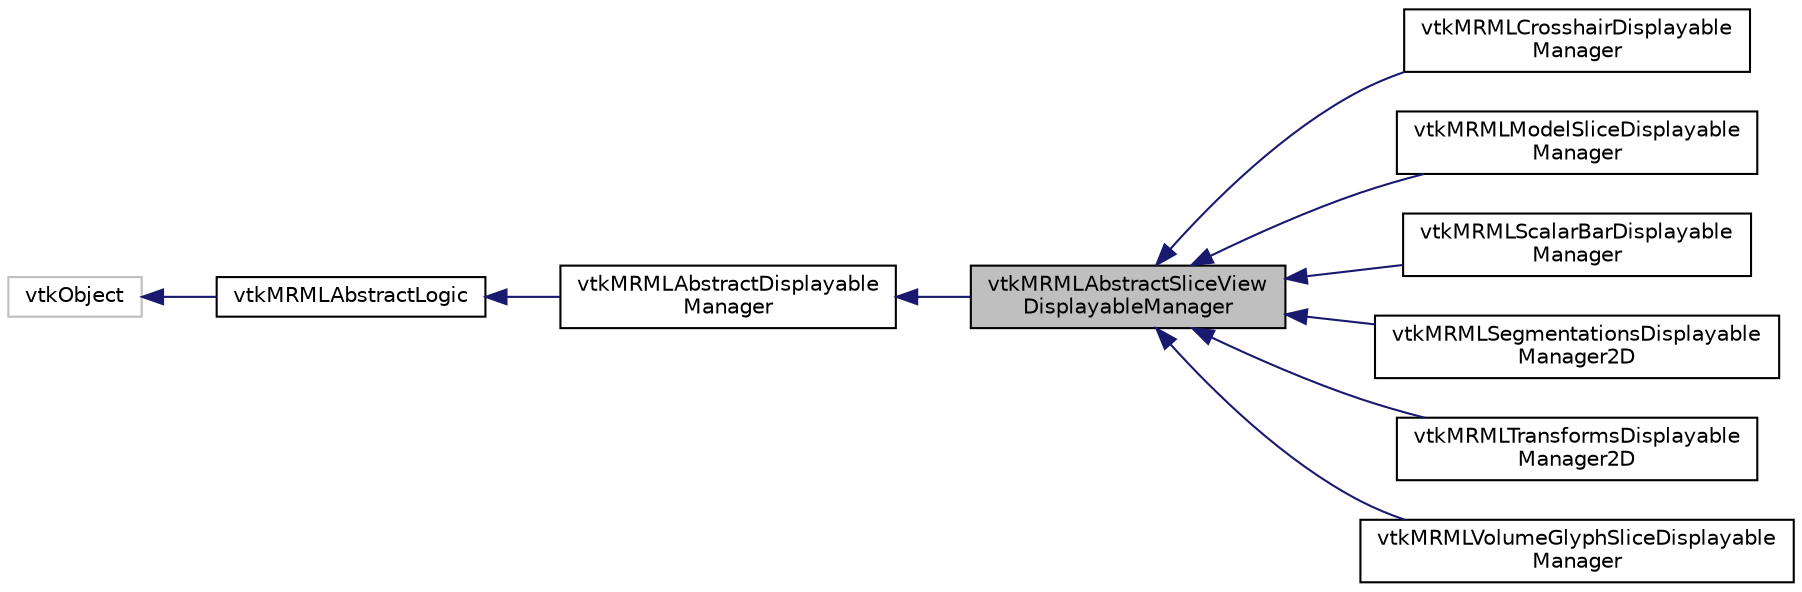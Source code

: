 digraph "vtkMRMLAbstractSliceViewDisplayableManager"
{
  bgcolor="transparent";
  edge [fontname="Helvetica",fontsize="10",labelfontname="Helvetica",labelfontsize="10"];
  node [fontname="Helvetica",fontsize="10",shape=record];
  rankdir="LR";
  Node0 [label="vtkMRMLAbstractSliceView\lDisplayableManager",height=0.2,width=0.4,color="black", fillcolor="grey75", style="filled", fontcolor="black"];
  Node1 -> Node0 [dir="back",color="midnightblue",fontsize="10",style="solid",fontname="Helvetica"];
  Node1 [label="vtkMRMLAbstractDisplayable\lManager",height=0.2,width=0.4,color="black",URL="$classvtkMRMLAbstractDisplayableManager.html",tooltip="Superclass for displayable manager classes. "];
  Node2 -> Node1 [dir="back",color="midnightblue",fontsize="10",style="solid",fontname="Helvetica"];
  Node2 [label="vtkMRMLAbstractLogic",height=0.2,width=0.4,color="black",URL="$classvtkMRMLAbstractLogic.html",tooltip="Superclass for MRML logic classes. "];
  Node3 -> Node2 [dir="back",color="midnightblue",fontsize="10",style="solid",fontname="Helvetica"];
  Node3 [label="vtkObject",height=0.2,width=0.4,color="grey75"];
  Node0 -> Node4 [dir="back",color="midnightblue",fontsize="10",style="solid",fontname="Helvetica"];
  Node4 [label="vtkMRMLCrosshairDisplayable\lManager",height=0.2,width=0.4,color="black",URL="$classvtkMRMLCrosshairDisplayableManager.html",tooltip="Displayable manager for the crosshair on slice (2D) views. "];
  Node0 -> Node5 [dir="back",color="midnightblue",fontsize="10",style="solid",fontname="Helvetica"];
  Node5 [label="vtkMRMLModelSliceDisplayable\lManager",height=0.2,width=0.4,color="black",URL="$classvtkMRMLModelSliceDisplayableManager.html",tooltip="Displayable manager for slice (2D) views. "];
  Node0 -> Node6 [dir="back",color="midnightblue",fontsize="10",style="solid",fontname="Helvetica"];
  Node6 [label="vtkMRMLScalarBarDisplayable\lManager",height=0.2,width=0.4,color="black",URL="$classvtkMRMLScalarBarDisplayableManager.html",tooltip="Displayable manager for the scalar bars and window/level adjustment. "];
  Node0 -> Node7 [dir="back",color="midnightblue",fontsize="10",style="solid",fontname="Helvetica"];
  Node7 [label="vtkMRMLSegmentationsDisplayable\lManager2D",height=0.2,width=0.4,color="black",URL="$classvtkMRMLSegmentationsDisplayableManager2D.html",tooltip="Displayable manager for showing segmentations in slice (2D) views. "];
  Node0 -> Node8 [dir="back",color="midnightblue",fontsize="10",style="solid",fontname="Helvetica"];
  Node8 [label="vtkMRMLTransformsDisplayable\lManager2D",height=0.2,width=0.4,color="black",URL="$classvtkMRMLTransformsDisplayableManager2D.html",tooltip="Displayable manager for showing transforms in slice (2D) views. "];
  Node0 -> Node9 [dir="back",color="midnightblue",fontsize="10",style="solid",fontname="Helvetica"];
  Node9 [label="vtkMRMLVolumeGlyphSliceDisplayable\lManager",height=0.2,width=0.4,color="black",URL="$classvtkMRMLVolumeGlyphSliceDisplayableManager.html",tooltip="Displayable manager for slice (2D) views. "];
}
